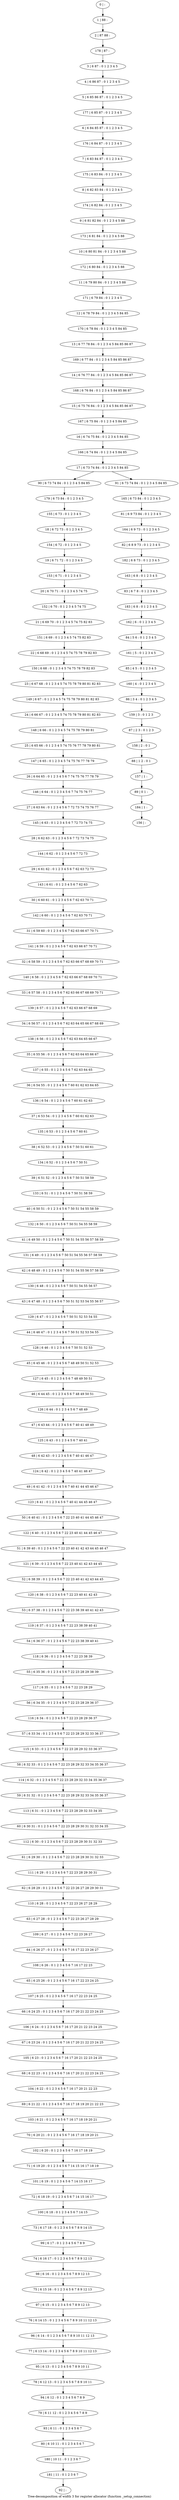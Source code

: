 digraph G {
graph [label="Tree-decomposition of width 3 for register allocator (function _setup_connection)"]
0[label="0 | : "];
1[label="1 | 88 : "];
2[label="2 | 87 88 : "];
3[label="3 | 6 87 : 0 1 2 3 4 5 "];
4[label="4 | 6 86 87 : 0 1 2 3 4 5 "];
5[label="5 | 6 85 86 87 : 0 1 2 3 4 5 "];
6[label="6 | 6 84 85 87 : 0 1 2 3 4 5 "];
7[label="7 | 6 83 84 87 : 0 1 2 3 4 5 "];
8[label="8 | 6 82 83 84 : 0 1 2 3 4 5 "];
9[label="9 | 6 81 82 84 : 0 1 2 3 4 5 88 "];
10[label="10 | 6 80 81 84 : 0 1 2 3 4 5 88 "];
11[label="11 | 6 79 80 84 : 0 1 2 3 4 5 88 "];
12[label="12 | 6 78 79 84 : 0 1 2 3 4 5 84 85 "];
13[label="13 | 6 77 78 84 : 0 1 2 3 4 5 84 85 86 87 "];
14[label="14 | 6 76 77 84 : 0 1 2 3 4 5 84 85 86 87 "];
15[label="15 | 6 75 76 84 : 0 1 2 3 4 5 84 85 86 87 "];
16[label="16 | 6 74 75 84 : 0 1 2 3 4 5 84 85 "];
17[label="17 | 6 73 74 84 : 0 1 2 3 4 5 84 85 "];
18[label="18 | 6 72 73 : 0 1 2 3 4 5 "];
19[label="19 | 6 71 72 : 0 1 2 3 4 5 "];
20[label="20 | 6 70 71 : 0 1 2 3 4 5 74 75 "];
21[label="21 | 6 69 70 : 0 1 2 3 4 5 74 75 82 83 "];
22[label="22 | 6 68 69 : 0 1 2 3 4 5 74 75 78 79 82 83 "];
23[label="23 | 6 67 68 : 0 1 2 3 4 5 74 75 78 79 80 81 82 83 "];
24[label="24 | 6 66 67 : 0 1 2 3 4 5 74 75 78 79 80 81 82 83 "];
25[label="25 | 6 65 66 : 0 1 2 3 4 5 74 75 76 77 78 79 80 81 "];
26[label="26 | 6 64 65 : 0 1 2 3 4 5 6 7 74 75 76 77 78 79 "];
27[label="27 | 6 63 64 : 0 1 2 3 4 5 6 7 72 73 74 75 76 77 "];
28[label="28 | 6 62 63 : 0 1 2 3 4 5 6 7 72 73 74 75 "];
29[label="29 | 6 61 62 : 0 1 2 3 4 5 6 7 62 63 72 73 "];
30[label="30 | 6 60 61 : 0 1 2 3 4 5 6 7 62 63 70 71 "];
31[label="31 | 6 59 60 : 0 1 2 3 4 5 6 7 62 63 66 67 70 71 "];
32[label="32 | 6 58 59 : 0 1 2 3 4 5 6 7 62 63 66 67 68 69 70 71 "];
33[label="33 | 6 57 58 : 0 1 2 3 4 5 6 7 62 63 66 67 68 69 70 71 "];
34[label="34 | 6 56 57 : 0 1 2 3 4 5 6 7 62 63 64 65 66 67 68 69 "];
35[label="35 | 6 55 56 : 0 1 2 3 4 5 6 7 62 63 64 65 66 67 "];
36[label="36 | 6 54 55 : 0 1 2 3 4 5 6 7 60 61 62 63 64 65 "];
37[label="37 | 6 53 54 : 0 1 2 3 4 5 6 7 60 61 62 63 "];
38[label="38 | 6 52 53 : 0 1 2 3 4 5 6 7 50 51 60 61 "];
39[label="39 | 6 51 52 : 0 1 2 3 4 5 6 7 50 51 58 59 "];
40[label="40 | 6 50 51 : 0 1 2 3 4 5 6 7 50 51 54 55 58 59 "];
41[label="41 | 6 49 50 : 0 1 2 3 4 5 6 7 50 51 54 55 56 57 58 59 "];
42[label="42 | 6 48 49 : 0 1 2 3 4 5 6 7 50 51 54 55 56 57 58 59 "];
43[label="43 | 6 47 48 : 0 1 2 3 4 5 6 7 50 51 52 53 54 55 56 57 "];
44[label="44 | 6 46 47 : 0 1 2 3 4 5 6 7 50 51 52 53 54 55 "];
45[label="45 | 6 45 46 : 0 1 2 3 4 5 6 7 48 49 50 51 52 53 "];
46[label="46 | 6 44 45 : 0 1 2 3 4 5 6 7 48 49 50 51 "];
47[label="47 | 6 43 44 : 0 1 2 3 4 5 6 7 40 41 48 49 "];
48[label="48 | 6 42 43 : 0 1 2 3 4 5 6 7 40 41 46 47 "];
49[label="49 | 6 41 42 : 0 1 2 3 4 5 6 7 40 41 44 45 46 47 "];
50[label="50 | 6 40 41 : 0 1 2 3 4 5 6 7 22 23 40 41 44 45 46 47 "];
51[label="51 | 6 39 40 : 0 1 2 3 4 5 6 7 22 23 40 41 42 43 44 45 46 47 "];
52[label="52 | 6 38 39 : 0 1 2 3 4 5 6 7 22 23 40 41 42 43 44 45 "];
53[label="53 | 6 37 38 : 0 1 2 3 4 5 6 7 22 23 38 39 40 41 42 43 "];
54[label="54 | 6 36 37 : 0 1 2 3 4 5 6 7 22 23 38 39 40 41 "];
55[label="55 | 6 35 36 : 0 1 2 3 4 5 6 7 22 23 28 29 38 39 "];
56[label="56 | 6 34 35 : 0 1 2 3 4 5 6 7 22 23 28 29 36 37 "];
57[label="57 | 6 33 34 : 0 1 2 3 4 5 6 7 22 23 28 29 32 33 36 37 "];
58[label="58 | 6 32 33 : 0 1 2 3 4 5 6 7 22 23 28 29 32 33 34 35 36 37 "];
59[label="59 | 6 31 32 : 0 1 2 3 4 5 6 7 22 23 28 29 32 33 34 35 36 37 "];
60[label="60 | 6 30 31 : 0 1 2 3 4 5 6 7 22 23 28 29 30 31 32 33 34 35 "];
61[label="61 | 6 29 30 : 0 1 2 3 4 5 6 7 22 23 28 29 30 31 32 33 "];
62[label="62 | 6 28 29 : 0 1 2 3 4 5 6 7 22 23 26 27 28 29 30 31 "];
63[label="63 | 6 27 28 : 0 1 2 3 4 5 6 7 22 23 26 27 28 29 "];
64[label="64 | 6 26 27 : 0 1 2 3 4 5 6 7 16 17 22 23 26 27 "];
65[label="65 | 6 25 26 : 0 1 2 3 4 5 6 7 16 17 22 23 24 25 "];
66[label="66 | 6 24 25 : 0 1 2 3 4 5 6 7 16 17 20 21 22 23 24 25 "];
67[label="67 | 6 23 24 : 0 1 2 3 4 5 6 7 16 17 20 21 22 23 24 25 "];
68[label="68 | 6 22 23 : 0 1 2 3 4 5 6 7 16 17 20 21 22 23 24 25 "];
69[label="69 | 6 21 22 : 0 1 2 3 4 5 6 7 16 17 18 19 20 21 22 23 "];
70[label="70 | 6 20 21 : 0 1 2 3 4 5 6 7 16 17 18 19 20 21 "];
71[label="71 | 6 19 20 : 0 1 2 3 4 5 6 7 14 15 16 17 18 19 "];
72[label="72 | 6 18 19 : 0 1 2 3 4 5 6 7 14 15 16 17 "];
73[label="73 | 6 17 18 : 0 1 2 3 4 5 6 7 8 9 14 15 "];
74[label="74 | 6 16 17 : 0 1 2 3 4 5 6 7 8 9 12 13 "];
75[label="75 | 6 15 16 : 0 1 2 3 4 5 6 7 8 9 12 13 "];
76[label="76 | 6 14 15 : 0 1 2 3 4 5 6 7 8 9 10 11 12 13 "];
77[label="77 | 6 13 14 : 0 1 2 3 4 5 6 7 8 9 10 11 12 13 "];
78[label="78 | 6 12 13 : 0 1 2 3 4 5 6 7 8 9 10 11 "];
79[label="79 | 6 11 12 : 0 1 2 3 4 5 6 7 8 9 "];
80[label="80 | 6 10 11 : 0 1 2 3 4 5 6 7 "];
81[label="81 | 6 9 73 84 : 0 1 2 3 4 5 "];
82[label="82 | 6 8 9 73 : 0 1 2 3 4 5 "];
83[label="83 | 6 7 8 : 0 1 2 3 4 5 "];
84[label="84 | 5 6 : 0 1 2 3 4 5 "];
85[label="85 | 4 5 : 0 1 2 3 4 5 "];
86[label="86 | 3 4 : 0 1 2 3 4 5 "];
87[label="87 | 2 3 : 0 1 2 3 "];
88[label="88 | 1 2 : 0 1 "];
89[label="89 | 0 1 : "];
90[label="90 | 6 73 74 84 : 0 1 2 3 4 5 84 85 "];
91[label="91 | 6 73 74 84 : 0 1 2 3 4 5 84 85 "];
92[label="92 | : "];
93[label="93 | 6 11 : 0 1 2 3 4 5 6 7 "];
94[label="94 | 6 12 : 0 1 2 3 4 5 6 7 8 9 "];
95[label="95 | 6 13 : 0 1 2 3 4 5 6 7 8 9 10 11 "];
96[label="96 | 6 14 : 0 1 2 3 4 5 6 7 8 9 10 11 12 13 "];
97[label="97 | 6 15 : 0 1 2 3 4 5 6 7 8 9 12 13 "];
98[label="98 | 6 16 : 0 1 2 3 4 5 6 7 8 9 12 13 "];
99[label="99 | 6 17 : 0 1 2 3 4 5 6 7 8 9 "];
100[label="100 | 6 18 : 0 1 2 3 4 5 6 7 14 15 "];
101[label="101 | 6 19 : 0 1 2 3 4 5 6 7 14 15 16 17 "];
102[label="102 | 6 20 : 0 1 2 3 4 5 6 7 16 17 18 19 "];
103[label="103 | 6 21 : 0 1 2 3 4 5 6 7 16 17 18 19 20 21 "];
104[label="104 | 6 22 : 0 1 2 3 4 5 6 7 16 17 20 21 22 23 "];
105[label="105 | 6 23 : 0 1 2 3 4 5 6 7 16 17 20 21 22 23 24 25 "];
106[label="106 | 6 24 : 0 1 2 3 4 5 6 7 16 17 20 21 22 23 24 25 "];
107[label="107 | 6 25 : 0 1 2 3 4 5 6 7 16 17 22 23 24 25 "];
108[label="108 | 6 26 : 0 1 2 3 4 5 6 7 16 17 22 23 "];
109[label="109 | 6 27 : 0 1 2 3 4 5 6 7 22 23 26 27 "];
110[label="110 | 6 28 : 0 1 2 3 4 5 6 7 22 23 26 27 28 29 "];
111[label="111 | 6 29 : 0 1 2 3 4 5 6 7 22 23 28 29 30 31 "];
112[label="112 | 6 30 : 0 1 2 3 4 5 6 7 22 23 28 29 30 31 32 33 "];
113[label="113 | 6 31 : 0 1 2 3 4 5 6 7 22 23 28 29 32 33 34 35 "];
114[label="114 | 6 32 : 0 1 2 3 4 5 6 7 22 23 28 29 32 33 34 35 36 37 "];
115[label="115 | 6 33 : 0 1 2 3 4 5 6 7 22 23 28 29 32 33 36 37 "];
116[label="116 | 6 34 : 0 1 2 3 4 5 6 7 22 23 28 29 36 37 "];
117[label="117 | 6 35 : 0 1 2 3 4 5 6 7 22 23 28 29 "];
118[label="118 | 6 36 : 0 1 2 3 4 5 6 7 22 23 38 39 "];
119[label="119 | 6 37 : 0 1 2 3 4 5 6 7 22 23 38 39 40 41 "];
120[label="120 | 6 38 : 0 1 2 3 4 5 6 7 22 23 40 41 42 43 "];
121[label="121 | 6 39 : 0 1 2 3 4 5 6 7 22 23 40 41 42 43 44 45 "];
122[label="122 | 6 40 : 0 1 2 3 4 5 6 7 22 23 40 41 44 45 46 47 "];
123[label="123 | 6 41 : 0 1 2 3 4 5 6 7 40 41 44 45 46 47 "];
124[label="124 | 6 42 : 0 1 2 3 4 5 6 7 40 41 46 47 "];
125[label="125 | 6 43 : 0 1 2 3 4 5 6 7 40 41 "];
126[label="126 | 6 44 : 0 1 2 3 4 5 6 7 48 49 "];
127[label="127 | 6 45 : 0 1 2 3 4 5 6 7 48 49 50 51 "];
128[label="128 | 6 46 : 0 1 2 3 4 5 6 7 50 51 52 53 "];
129[label="129 | 6 47 : 0 1 2 3 4 5 6 7 50 51 52 53 54 55 "];
130[label="130 | 6 48 : 0 1 2 3 4 5 6 7 50 51 54 55 56 57 "];
131[label="131 | 6 49 : 0 1 2 3 4 5 6 7 50 51 54 55 56 57 58 59 "];
132[label="132 | 6 50 : 0 1 2 3 4 5 6 7 50 51 54 55 58 59 "];
133[label="133 | 6 51 : 0 1 2 3 4 5 6 7 50 51 58 59 "];
134[label="134 | 6 52 : 0 1 2 3 4 5 6 7 50 51 "];
135[label="135 | 6 53 : 0 1 2 3 4 5 6 7 60 61 "];
136[label="136 | 6 54 : 0 1 2 3 4 5 6 7 60 61 62 63 "];
137[label="137 | 6 55 : 0 1 2 3 4 5 6 7 62 63 64 65 "];
138[label="138 | 6 56 : 0 1 2 3 4 5 6 7 62 63 64 65 66 67 "];
139[label="139 | 6 57 : 0 1 2 3 4 5 6 7 62 63 66 67 68 69 "];
140[label="140 | 6 58 : 0 1 2 3 4 5 6 7 62 63 66 67 68 69 70 71 "];
141[label="141 | 6 59 : 0 1 2 3 4 5 6 7 62 63 66 67 70 71 "];
142[label="142 | 6 60 : 0 1 2 3 4 5 6 7 62 63 70 71 "];
143[label="143 | 6 61 : 0 1 2 3 4 5 6 7 62 63 "];
144[label="144 | 6 62 : 0 1 2 3 4 5 6 7 72 73 "];
145[label="145 | 6 63 : 0 1 2 3 4 5 6 7 72 73 74 75 "];
146[label="146 | 6 64 : 0 1 2 3 4 5 6 7 74 75 76 77 "];
147[label="147 | 6 65 : 0 1 2 3 4 5 74 75 76 77 78 79 "];
148[label="148 | 6 66 : 0 1 2 3 4 5 74 75 78 79 80 81 "];
149[label="149 | 6 67 : 0 1 2 3 4 5 74 75 78 79 80 81 82 83 "];
150[label="150 | 6 68 : 0 1 2 3 4 5 74 75 78 79 82 83 "];
151[label="151 | 6 69 : 0 1 2 3 4 5 74 75 82 83 "];
152[label="152 | 6 70 : 0 1 2 3 4 5 74 75 "];
153[label="153 | 6 71 : 0 1 2 3 4 5 "];
154[label="154 | 6 72 : 0 1 2 3 4 5 "];
155[label="155 | 6 73 : 0 1 2 3 4 5 "];
156[label="156 | : "];
157[label="157 | 1 : "];
158[label="158 | 2 : 0 1 "];
159[label="159 | 3 : 0 1 2 3 "];
160[label="160 | 4 : 0 1 2 3 4 5 "];
161[label="161 | 5 : 0 1 2 3 4 5 "];
162[label="162 | 6 : 0 1 2 3 4 5 "];
163[label="163 | 6 8 : 0 1 2 3 4 5 "];
164[label="164 | 6 9 73 : 0 1 2 3 4 5 "];
165[label="165 | 6 73 84 : 0 1 2 3 4 5 "];
166[label="166 | 6 74 84 : 0 1 2 3 4 5 84 85 "];
167[label="167 | 6 75 84 : 0 1 2 3 4 5 84 85 "];
168[label="168 | 6 76 84 : 0 1 2 3 4 5 84 85 86 87 "];
169[label="169 | 6 77 84 : 0 1 2 3 4 5 84 85 86 87 "];
170[label="170 | 6 78 84 : 0 1 2 3 4 5 84 85 "];
171[label="171 | 6 79 84 : 0 1 2 3 4 5 "];
172[label="172 | 6 80 84 : 0 1 2 3 4 5 88 "];
173[label="173 | 6 81 84 : 0 1 2 3 4 5 88 "];
174[label="174 | 6 82 84 : 0 1 2 3 4 5 "];
175[label="175 | 6 83 84 : 0 1 2 3 4 5 "];
176[label="176 | 6 84 87 : 0 1 2 3 4 5 "];
177[label="177 | 6 85 87 : 0 1 2 3 4 5 "];
178[label="178 | 87 : "];
179[label="179 | 6 73 84 : 0 1 2 3 4 5 "];
180[label="180 | 10 11 : 0 1 2 3 6 7 "];
181[label="181 | 11 : 0 1 2 3 6 7 "];
182[label="182 | 6 8 73 : 0 1 2 3 4 5 "];
183[label="183 | 6 8 : 0 1 2 3 4 5 "];
184[label="184 | 1 : "];
0->1 ;
1->2 ;
3->4 ;
4->5 ;
17->90 ;
17->91 ;
93->80 ;
79->93 ;
94->79 ;
78->94 ;
95->78 ;
77->95 ;
96->77 ;
76->96 ;
97->76 ;
75->97 ;
98->75 ;
74->98 ;
99->74 ;
73->99 ;
100->73 ;
72->100 ;
101->72 ;
71->101 ;
102->71 ;
70->102 ;
103->70 ;
69->103 ;
104->69 ;
68->104 ;
105->68 ;
67->105 ;
106->67 ;
66->106 ;
107->66 ;
65->107 ;
108->65 ;
64->108 ;
109->64 ;
63->109 ;
110->63 ;
62->110 ;
111->62 ;
61->111 ;
112->61 ;
60->112 ;
113->60 ;
59->113 ;
114->59 ;
58->114 ;
115->58 ;
57->115 ;
116->57 ;
56->116 ;
117->56 ;
55->117 ;
118->55 ;
54->118 ;
119->54 ;
53->119 ;
120->53 ;
52->120 ;
121->52 ;
51->121 ;
122->51 ;
50->122 ;
123->50 ;
49->123 ;
124->49 ;
48->124 ;
125->48 ;
47->125 ;
126->47 ;
46->126 ;
127->46 ;
45->127 ;
128->45 ;
44->128 ;
129->44 ;
43->129 ;
130->43 ;
42->130 ;
131->42 ;
41->131 ;
132->41 ;
40->132 ;
133->40 ;
39->133 ;
134->39 ;
38->134 ;
135->38 ;
37->135 ;
136->37 ;
36->136 ;
137->36 ;
35->137 ;
138->35 ;
34->138 ;
139->34 ;
33->139 ;
140->33 ;
32->140 ;
141->32 ;
31->141 ;
142->31 ;
30->142 ;
143->30 ;
29->143 ;
144->29 ;
28->144 ;
145->28 ;
27->145 ;
146->27 ;
26->146 ;
147->26 ;
25->147 ;
148->25 ;
24->148 ;
149->24 ;
23->149 ;
150->23 ;
22->150 ;
151->22 ;
21->151 ;
152->21 ;
20->152 ;
153->20 ;
19->153 ;
154->19 ;
18->154 ;
155->18 ;
157->89 ;
88->157 ;
158->88 ;
87->158 ;
159->87 ;
86->159 ;
160->86 ;
85->160 ;
161->85 ;
84->161 ;
162->84 ;
163->83 ;
164->82 ;
81->164 ;
165->81 ;
91->165 ;
166->17 ;
16->166 ;
167->16 ;
15->167 ;
168->15 ;
14->168 ;
169->14 ;
13->169 ;
170->13 ;
12->170 ;
171->12 ;
11->171 ;
172->11 ;
10->172 ;
173->10 ;
9->173 ;
174->9 ;
8->174 ;
175->8 ;
7->175 ;
176->7 ;
6->176 ;
177->6 ;
5->177 ;
178->3 ;
2->178 ;
179->155 ;
90->179 ;
80->180 ;
181->92 ;
180->181 ;
182->163 ;
82->182 ;
183->162 ;
83->183 ;
184->156 ;
89->184 ;
}
